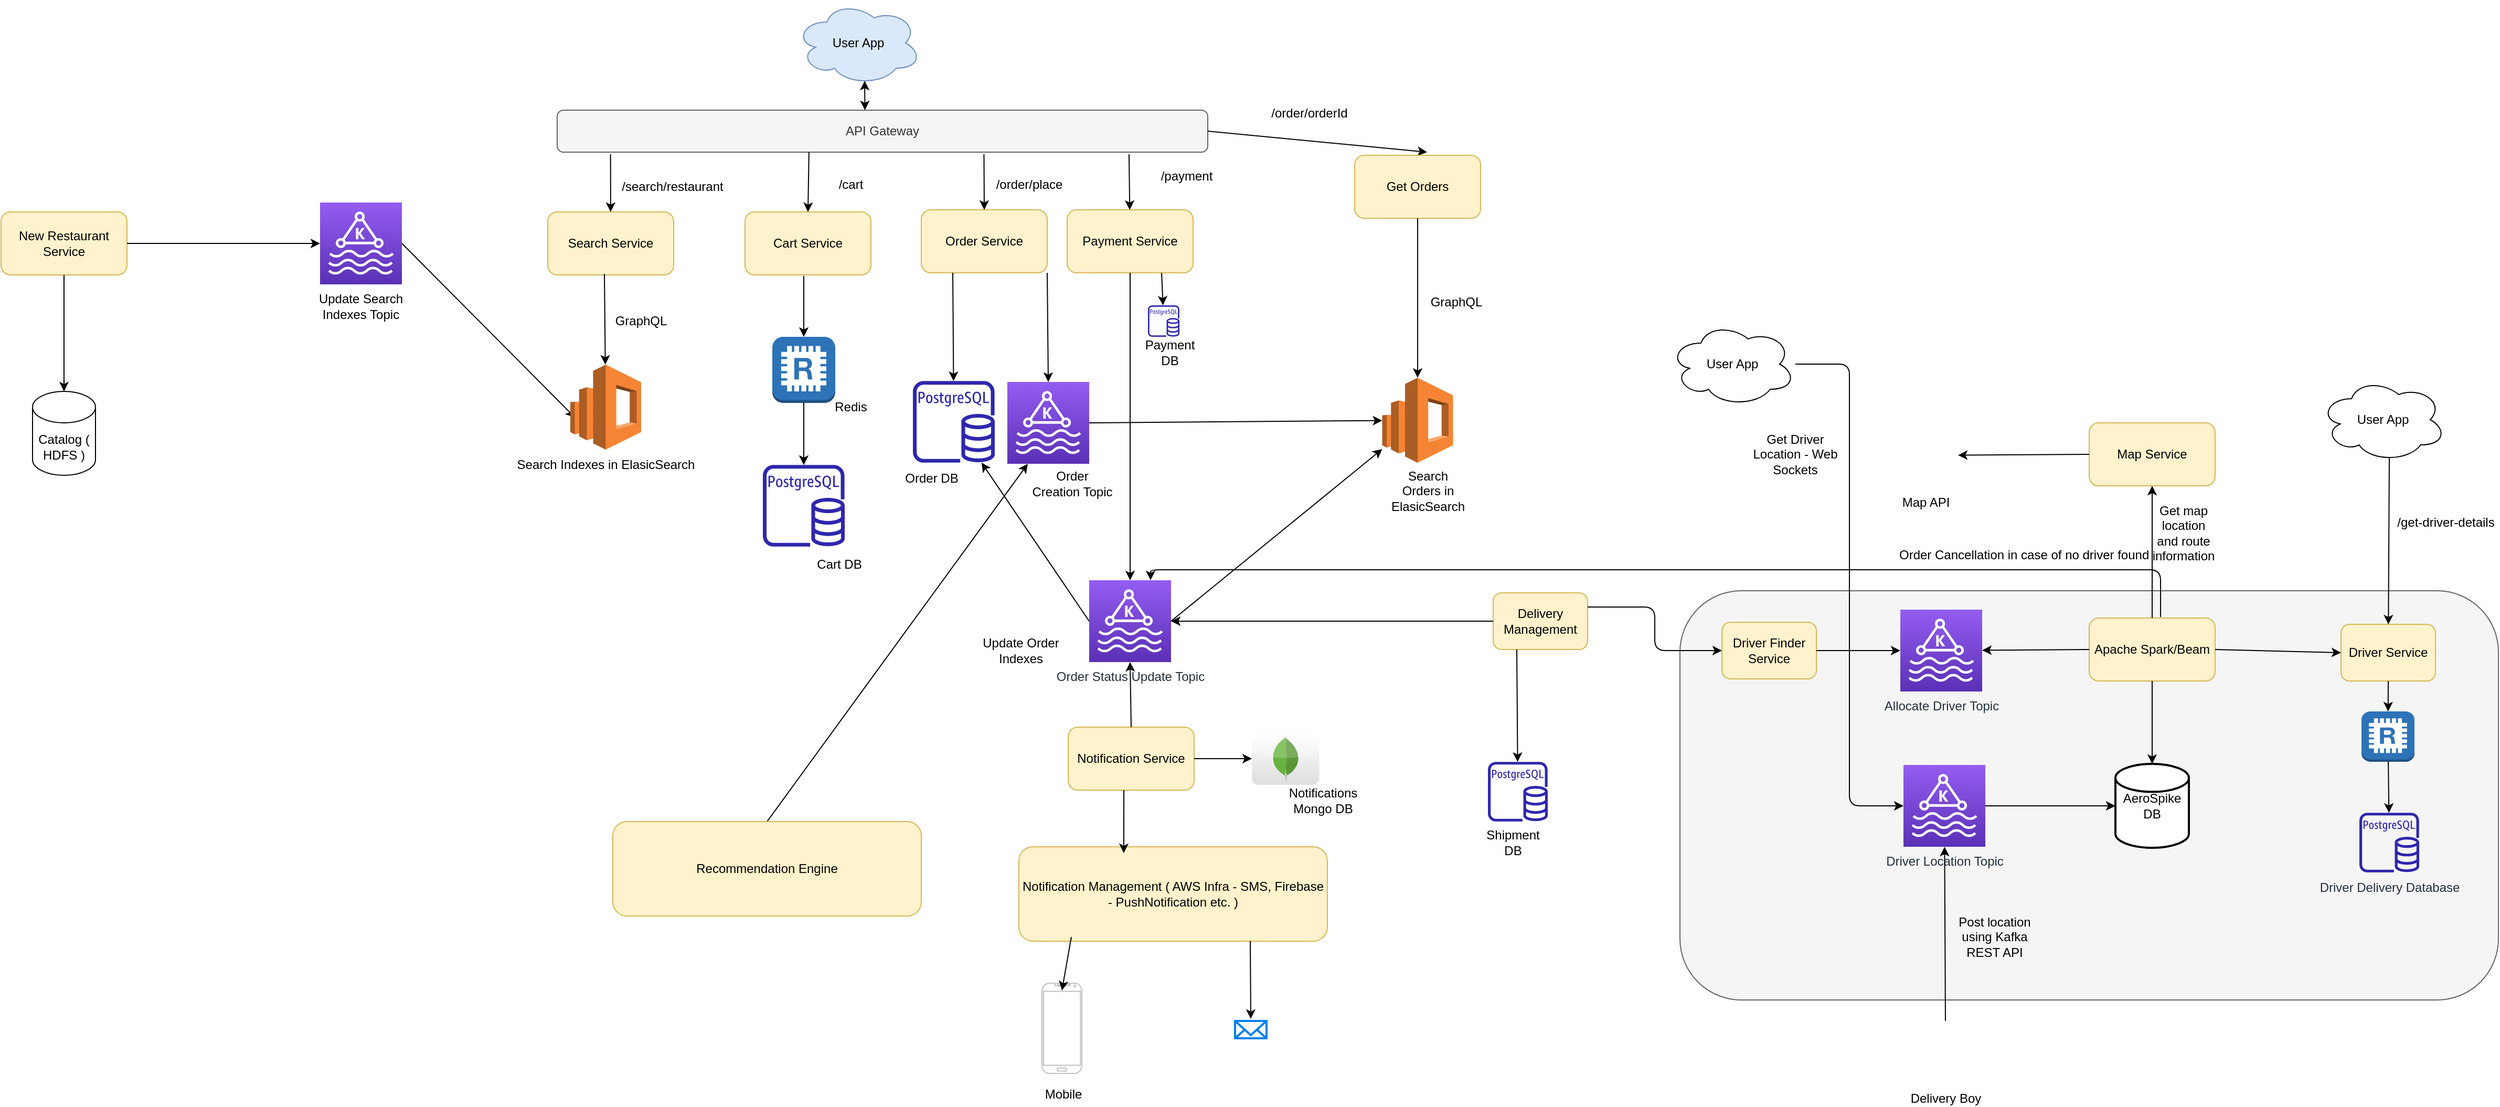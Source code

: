 <mxfile version="19.0.0" type="github">
  <diagram id="wnJz8kT59XUkkc-jXowL" name="Page-1">
    <mxGraphModel dx="1636" dy="1523" grid="1" gridSize="10" guides="1" tooltips="1" connect="1" arrows="1" fold="1" page="1" pageScale="1" pageWidth="850" pageHeight="1100" math="0" shadow="0">
      <root>
        <mxCell id="0" />
        <mxCell id="1" parent="0" />
        <mxCell id="q8Zk_S6X2Y8jFyI1biVI-7" value="" style="endArrow=classic;html=1;exitX=0.5;exitY=0;exitDx=0;exitDy=0;curved=1;entryX=0.25;entryY=1;entryDx=0;entryDy=0;entryPerimeter=0;" edge="1" parent="1" source="q8Zk_S6X2Y8jFyI1biVI-6" target="sgyjoKGfFcgplxuwhduN-41">
          <mxGeometry width="50" height="50" relative="1" as="geometry">
            <mxPoint x="595" y="608" as="sourcePoint" />
            <mxPoint x="640" y="500" as="targetPoint" />
          </mxGeometry>
        </mxCell>
        <mxCell id="sgyjoKGfFcgplxuwhduN-1" value="User App" style="ellipse;shape=cloud;whiteSpace=wrap;html=1;fillColor=#dae8fc;strokeColor=#6c8ebf;" parent="1" vertex="1">
          <mxGeometry x="417" y="-2" width="120" height="80" as="geometry" />
        </mxCell>
        <mxCell id="sgyjoKGfFcgplxuwhduN-2" value="API Gateway" style="rounded=1;whiteSpace=wrap;html=1;fillColor=#f5f5f5;fontColor=#333333;strokeColor=#666666;" parent="1" vertex="1">
          <mxGeometry x="190" y="102" width="620" height="40" as="geometry" />
        </mxCell>
        <mxCell id="sgyjoKGfFcgplxuwhduN-3" value="Search Service" style="rounded=1;whiteSpace=wrap;html=1;fillColor=#fff2cc;strokeColor=#d6b656;" parent="1" vertex="1">
          <mxGeometry x="181" y="199" width="120" height="60" as="geometry" />
        </mxCell>
        <mxCell id="sgyjoKGfFcgplxuwhduN-4" value="" style="endArrow=classic;html=1;rounded=0;exitX=0.082;exitY=1.05;exitDx=0;exitDy=0;exitPerimeter=0;" parent="1" source="sgyjoKGfFcgplxuwhduN-2" target="sgyjoKGfFcgplxuwhduN-3" edge="1">
          <mxGeometry width="50" height="50" relative="1" as="geometry">
            <mxPoint x="470" y="250" as="sourcePoint" />
            <mxPoint x="520" y="200" as="targetPoint" />
          </mxGeometry>
        </mxCell>
        <mxCell id="sgyjoKGfFcgplxuwhduN-5" value="/search/restaurant" style="text;html=1;strokeColor=none;fillColor=none;align=center;verticalAlign=middle;whiteSpace=wrap;rounded=0;" parent="1" vertex="1">
          <mxGeometry x="270" y="160" width="60" height="30" as="geometry" />
        </mxCell>
        <mxCell id="sgyjoKGfFcgplxuwhduN-7" value="" style="endArrow=classic;startArrow=classic;html=1;rounded=0;exitX=0.55;exitY=0.95;exitDx=0;exitDy=0;exitPerimeter=0;entryX=0.473;entryY=0;entryDx=0;entryDy=0;entryPerimeter=0;" parent="1" source="sgyjoKGfFcgplxuwhduN-1" target="sgyjoKGfFcgplxuwhduN-2" edge="1">
          <mxGeometry width="50" height="50" relative="1" as="geometry">
            <mxPoint x="470" y="250" as="sourcePoint" />
            <mxPoint x="520" y="200" as="targetPoint" />
          </mxGeometry>
        </mxCell>
        <mxCell id="sgyjoKGfFcgplxuwhduN-10" value="" style="endArrow=classic;html=1;rounded=0;exitX=0.45;exitY=0.983;exitDx=0;exitDy=0;exitPerimeter=0;" parent="1" source="sgyjoKGfFcgplxuwhduN-3" target="sgyjoKGfFcgplxuwhduN-19" edge="1">
          <mxGeometry width="50" height="50" relative="1" as="geometry">
            <mxPoint x="250.84" y="154" as="sourcePoint" />
            <mxPoint x="234.5" y="300" as="targetPoint" />
          </mxGeometry>
        </mxCell>
        <mxCell id="sgyjoKGfFcgplxuwhduN-12" value="Catalog ( HDFS )" style="shape=cylinder3;whiteSpace=wrap;html=1;boundedLbl=1;backgroundOutline=1;size=15;" parent="1" vertex="1">
          <mxGeometry x="-310" y="370" width="60" height="80" as="geometry" />
        </mxCell>
        <mxCell id="sgyjoKGfFcgplxuwhduN-15" value="New Restaurant Service" style="rounded=1;whiteSpace=wrap;html=1;fillColor=#fff2cc;strokeColor=#d6b656;" parent="1" vertex="1">
          <mxGeometry x="-340" y="199" width="120" height="60" as="geometry" />
        </mxCell>
        <mxCell id="sgyjoKGfFcgplxuwhduN-16" value="" style="endArrow=classic;html=1;rounded=0;exitX=0.5;exitY=1;exitDx=0;exitDy=0;" parent="1" source="sgyjoKGfFcgplxuwhduN-15" target="sgyjoKGfFcgplxuwhduN-12" edge="1">
          <mxGeometry width="50" height="50" relative="1" as="geometry">
            <mxPoint x="-270" y="260" as="sourcePoint" />
            <mxPoint x="20" y="270" as="targetPoint" />
          </mxGeometry>
        </mxCell>
        <mxCell id="sgyjoKGfFcgplxuwhduN-17" value="" style="endArrow=classic;html=1;rounded=0;" parent="1" source="sgyjoKGfFcgplxuwhduN-15" target="sgyjoKGfFcgplxuwhduN-21" edge="1">
          <mxGeometry width="50" height="50" relative="1" as="geometry">
            <mxPoint x="-30" y="320" as="sourcePoint" />
            <mxPoint x="-60" y="229" as="targetPoint" />
          </mxGeometry>
        </mxCell>
        <mxCell id="sgyjoKGfFcgplxuwhduN-18" value="" style="endArrow=classic;html=1;rounded=0;exitX=1;exitY=0.5;exitDx=0;exitDy=0;exitPerimeter=0;entryX=0.067;entryY=0.623;entryDx=0;entryDy=0;entryPerimeter=0;" parent="1" source="sgyjoKGfFcgplxuwhduN-21" edge="1" target="sgyjoKGfFcgplxuwhduN-19">
          <mxGeometry width="50" height="50" relative="1" as="geometry">
            <mxPoint x="60" y="229" as="sourcePoint" />
            <mxPoint x="193.17" y="309.822" as="targetPoint" />
          </mxGeometry>
        </mxCell>
        <mxCell id="sgyjoKGfFcgplxuwhduN-19" value="&lt;span style=&quot;&quot;&gt;Search Indexes in ElasicSearch&lt;/span&gt;" style="outlineConnect=0;dashed=0;verticalLabelPosition=bottom;verticalAlign=top;align=center;html=1;shape=mxgraph.aws3.elasticsearch_service;fillColor=#F58534;gradientColor=none;" parent="1" vertex="1">
          <mxGeometry x="202.5" y="344.5" width="67.5" height="81" as="geometry" />
        </mxCell>
        <mxCell id="sgyjoKGfFcgplxuwhduN-21" value="" style="sketch=0;points=[[0,0,0],[0.25,0,0],[0.5,0,0],[0.75,0,0],[1,0,0],[0,1,0],[0.25,1,0],[0.5,1,0],[0.75,1,0],[1,1,0],[0,0.25,0],[0,0.5,0],[0,0.75,0],[1,0.25,0],[1,0.5,0],[1,0.75,0]];outlineConnect=0;fontColor=#232F3E;gradientColor=#945DF2;gradientDirection=north;fillColor=#5A30B5;strokeColor=#ffffff;dashed=0;verticalLabelPosition=bottom;verticalAlign=top;align=center;html=1;fontSize=12;fontStyle=0;aspect=fixed;shape=mxgraph.aws4.resourceIcon;resIcon=mxgraph.aws4.managed_streaming_for_kafka;" parent="1" vertex="1">
          <mxGeometry x="-36" y="190" width="78" height="78" as="geometry" />
        </mxCell>
        <mxCell id="sgyjoKGfFcgplxuwhduN-23" value="Cart Service" style="rounded=1;whiteSpace=wrap;html=1;fillColor=#fff2cc;strokeColor=#d6b656;" parent="1" vertex="1">
          <mxGeometry x="369" y="199" width="120" height="60" as="geometry" />
        </mxCell>
        <mxCell id="sgyjoKGfFcgplxuwhduN-25" value="" style="endArrow=classic;html=1;rounded=0;exitX=0.387;exitY=1;exitDx=0;exitDy=0;exitPerimeter=0;entryX=0.5;entryY=0;entryDx=0;entryDy=0;" parent="1" source="sgyjoKGfFcgplxuwhduN-2" target="sgyjoKGfFcgplxuwhduN-23" edge="1">
          <mxGeometry width="50" height="50" relative="1" as="geometry">
            <mxPoint x="260.84" y="164" as="sourcePoint" />
            <mxPoint x="260.944" y="219" as="targetPoint" />
          </mxGeometry>
        </mxCell>
        <mxCell id="sgyjoKGfFcgplxuwhduN-26" value="/cart" style="text;html=1;strokeColor=none;fillColor=none;align=center;verticalAlign=middle;whiteSpace=wrap;rounded=0;" parent="1" vertex="1">
          <mxGeometry x="440" y="158" width="60" height="30" as="geometry" />
        </mxCell>
        <mxCell id="sgyjoKGfFcgplxuwhduN-27" value="" style="outlineConnect=0;dashed=0;verticalLabelPosition=bottom;verticalAlign=top;align=center;html=1;shape=mxgraph.aws3.redis;fillColor=#2E73B8;gradientColor=none;" parent="1" vertex="1">
          <mxGeometry x="395" y="318" width="60" height="63" as="geometry" />
        </mxCell>
        <mxCell id="sgyjoKGfFcgplxuwhduN-28" value="" style="endArrow=classic;html=1;rounded=0;" parent="1" target="sgyjoKGfFcgplxuwhduN-27" edge="1">
          <mxGeometry width="50" height="50" relative="1" as="geometry">
            <mxPoint x="425" y="260" as="sourcePoint" />
            <mxPoint x="244.363" y="310" as="targetPoint" />
          </mxGeometry>
        </mxCell>
        <mxCell id="sgyjoKGfFcgplxuwhduN-29" value="" style="sketch=0;outlineConnect=0;fontColor=#232F3E;gradientColor=none;fillColor=#2E27AD;strokeColor=none;dashed=0;verticalLabelPosition=bottom;verticalAlign=top;align=center;html=1;fontSize=12;fontStyle=0;aspect=fixed;pointerEvents=1;shape=mxgraph.aws4.rds_postgresql_instance;" parent="1" vertex="1">
          <mxGeometry x="386" y="440" width="78" height="78" as="geometry" />
        </mxCell>
        <mxCell id="sgyjoKGfFcgplxuwhduN-30" value="" style="endArrow=classic;html=1;rounded=0;exitX=0.5;exitY=1;exitDx=0;exitDy=0;exitPerimeter=0;" parent="1" source="sgyjoKGfFcgplxuwhduN-27" target="sgyjoKGfFcgplxuwhduN-29" edge="1">
          <mxGeometry width="50" height="50" relative="1" as="geometry">
            <mxPoint x="440" y="400" as="sourcePoint" />
            <mxPoint x="490" y="350" as="targetPoint" />
          </mxGeometry>
        </mxCell>
        <mxCell id="sgyjoKGfFcgplxuwhduN-31" value="Order Service" style="rounded=1;whiteSpace=wrap;html=1;fillColor=#fff2cc;strokeColor=#d6b656;" parent="1" vertex="1">
          <mxGeometry x="537" y="197" width="120" height="60" as="geometry" />
        </mxCell>
        <mxCell id="sgyjoKGfFcgplxuwhduN-32" value="" style="endArrow=classic;html=1;rounded=0;exitX=0.656;exitY=1.05;exitDx=0;exitDy=0;exitPerimeter=0;entryX=0.5;entryY=0;entryDx=0;entryDy=0;" parent="1" source="sgyjoKGfFcgplxuwhduN-2" target="sgyjoKGfFcgplxuwhduN-31" edge="1">
          <mxGeometry width="50" height="50" relative="1" as="geometry">
            <mxPoint x="439.94" y="152" as="sourcePoint" />
            <mxPoint x="439" y="209" as="targetPoint" />
          </mxGeometry>
        </mxCell>
        <mxCell id="sgyjoKGfFcgplxuwhduN-33" value="/order/place" style="text;html=1;strokeColor=none;fillColor=none;align=center;verticalAlign=middle;whiteSpace=wrap;rounded=0;" parent="1" vertex="1">
          <mxGeometry x="610" y="158" width="60" height="30" as="geometry" />
        </mxCell>
        <mxCell id="sgyjoKGfFcgplxuwhduN-34" value="" style="sketch=0;outlineConnect=0;fontColor=#232F3E;gradientColor=none;fillColor=#2E27AD;strokeColor=none;dashed=0;verticalLabelPosition=bottom;verticalAlign=top;align=center;html=1;fontSize=12;fontStyle=0;aspect=fixed;pointerEvents=1;shape=mxgraph.aws4.rds_postgresql_instance;" parent="1" vertex="1">
          <mxGeometry x="529" y="360" width="78" height="78" as="geometry" />
        </mxCell>
        <mxCell id="sgyjoKGfFcgplxuwhduN-35" value="" style="endArrow=classic;html=1;rounded=0;exitX=0.25;exitY=1;exitDx=0;exitDy=0;" parent="1" source="sgyjoKGfFcgplxuwhduN-31" target="sgyjoKGfFcgplxuwhduN-34" edge="1">
          <mxGeometry width="50" height="50" relative="1" as="geometry">
            <mxPoint x="500" y="350" as="sourcePoint" />
            <mxPoint x="550" y="300" as="targetPoint" />
          </mxGeometry>
        </mxCell>
        <mxCell id="sgyjoKGfFcgplxuwhduN-36" value="" style="outlineConnect=0;dashed=0;verticalLabelPosition=bottom;verticalAlign=top;align=center;html=1;shape=mxgraph.aws3.elasticsearch_service;fillColor=#F58534;gradientColor=none;" parent="1" vertex="1">
          <mxGeometry x="976.25" y="357" width="67.5" height="81" as="geometry" />
        </mxCell>
        <mxCell id="sgyjoKGfFcgplxuwhduN-37" value="" style="endArrow=classic;html=1;rounded=0;exitX=1;exitY=0.5;exitDx=0;exitDy=0;entryX=0.575;entryY=-0.05;entryDx=0;entryDy=0;entryPerimeter=0;" parent="1" source="sgyjoKGfFcgplxuwhduN-2" target="sgyjoKGfFcgplxuwhduN-38" edge="1">
          <mxGeometry width="50" height="50" relative="1" as="geometry">
            <mxPoint x="560" y="380" as="sourcePoint" />
            <mxPoint x="790" y="200" as="targetPoint" />
          </mxGeometry>
        </mxCell>
        <mxCell id="sgyjoKGfFcgplxuwhduN-38" value="Get Orders" style="rounded=1;whiteSpace=wrap;html=1;fillColor=#fff2cc;strokeColor=#d6b656;" parent="1" vertex="1">
          <mxGeometry x="950" y="145" width="120" height="60" as="geometry" />
        </mxCell>
        <mxCell id="sgyjoKGfFcgplxuwhduN-39" value="" style="endArrow=classic;html=1;rounded=0;exitX=0.5;exitY=1;exitDx=0;exitDy=0;" parent="1" source="sgyjoKGfFcgplxuwhduN-38" target="sgyjoKGfFcgplxuwhduN-36" edge="1">
          <mxGeometry width="50" height="50" relative="1" as="geometry">
            <mxPoint x="560" y="320" as="sourcePoint" />
            <mxPoint x="610" y="270" as="targetPoint" />
          </mxGeometry>
        </mxCell>
        <mxCell id="sgyjoKGfFcgplxuwhduN-40" value="Search Orders in ElasicSearch" style="text;html=1;strokeColor=none;fillColor=none;align=center;verticalAlign=middle;whiteSpace=wrap;rounded=0;" parent="1" vertex="1">
          <mxGeometry x="990" y="450" width="60" height="30" as="geometry" />
        </mxCell>
        <mxCell id="sgyjoKGfFcgplxuwhduN-41" value="" style="sketch=0;points=[[0,0,0],[0.25,0,0],[0.5,0,0],[0.75,0,0],[1,0,0],[0,1,0],[0.25,1,0],[0.5,1,0],[0.75,1,0],[1,1,0],[0,0.25,0],[0,0.5,0],[0,0.75,0],[1,0.25,0],[1,0.5,0],[1,0.75,0]];outlineConnect=0;fontColor=#232F3E;gradientColor=#945DF2;gradientDirection=north;fillColor=#5A30B5;strokeColor=#ffffff;dashed=0;verticalLabelPosition=bottom;verticalAlign=top;align=center;html=1;fontSize=12;fontStyle=0;aspect=fixed;shape=mxgraph.aws4.resourceIcon;resIcon=mxgraph.aws4.managed_streaming_for_kafka;" parent="1" vertex="1">
          <mxGeometry x="619" y="361" width="78" height="78" as="geometry" />
        </mxCell>
        <mxCell id="sgyjoKGfFcgplxuwhduN-42" value="" style="endArrow=classic;html=1;rounded=0;entryX=0.5;entryY=0;entryDx=0;entryDy=0;entryPerimeter=0;exitX=1;exitY=1;exitDx=0;exitDy=0;" parent="1" source="sgyjoKGfFcgplxuwhduN-31" target="sgyjoKGfFcgplxuwhduN-41" edge="1">
          <mxGeometry width="50" height="50" relative="1" as="geometry">
            <mxPoint x="577" y="267" as="sourcePoint" />
            <mxPoint x="577.726" y="370.098" as="targetPoint" />
          </mxGeometry>
        </mxCell>
        <mxCell id="sgyjoKGfFcgplxuwhduN-43" value="Update Search Indexes Topic" style="text;html=1;strokeColor=none;fillColor=none;align=center;verticalAlign=middle;whiteSpace=wrap;rounded=0;" parent="1" vertex="1">
          <mxGeometry x="-52" y="274" width="110" height="30" as="geometry" />
        </mxCell>
        <mxCell id="sgyjoKGfFcgplxuwhduN-44" value="Update Order Indexes" style="text;html=1;strokeColor=none;fillColor=none;align=center;verticalAlign=middle;whiteSpace=wrap;rounded=0;" parent="1" vertex="1">
          <mxGeometry x="577" y="602" width="110" height="30" as="geometry" />
        </mxCell>
        <mxCell id="sgyjoKGfFcgplxuwhduN-45" value="" style="endArrow=classic;html=1;rounded=0;exitX=1;exitY=0.5;exitDx=0;exitDy=0;exitPerimeter=0;" parent="1" source="sgyjoKGfFcgplxuwhduN-41" target="sgyjoKGfFcgplxuwhduN-36" edge="1">
          <mxGeometry width="50" height="50" relative="1" as="geometry">
            <mxPoint x="435" y="270" as="sourcePoint" />
            <mxPoint x="435" y="328" as="targetPoint" />
          </mxGeometry>
        </mxCell>
        <mxCell id="sgyjoKGfFcgplxuwhduN-46" value="Payment Service" style="rounded=1;whiteSpace=wrap;html=1;fillColor=#fff2cc;strokeColor=#d6b656;" parent="1" vertex="1">
          <mxGeometry x="676" y="197" width="120" height="60" as="geometry" />
        </mxCell>
        <mxCell id="sgyjoKGfFcgplxuwhduN-47" value="Order Status Update Topic" style="sketch=0;points=[[0,0,0],[0.25,0,0],[0.5,0,0],[0.75,0,0],[1,0,0],[0,1,0],[0.25,1,0],[0.5,1,0],[0.75,1,0],[1,1,0],[0,0.25,0],[0,0.5,0],[0,0.75,0],[1,0.25,0],[1,0.5,0],[1,0.75,0]];outlineConnect=0;fontColor=#232F3E;gradientColor=#945DF2;gradientDirection=north;fillColor=#5A30B5;strokeColor=#ffffff;dashed=0;verticalLabelPosition=bottom;verticalAlign=top;align=center;html=1;fontSize=12;fontStyle=0;aspect=fixed;shape=mxgraph.aws4.resourceIcon;resIcon=mxgraph.aws4.managed_streaming_for_kafka;" parent="1" vertex="1">
          <mxGeometry x="697" y="550" width="78" height="78" as="geometry" />
        </mxCell>
        <mxCell id="sgyjoKGfFcgplxuwhduN-48" value="/payment" style="text;html=1;strokeColor=none;fillColor=none;align=center;verticalAlign=middle;whiteSpace=wrap;rounded=0;" parent="1" vertex="1">
          <mxGeometry x="760" y="150" width="60" height="30" as="geometry" />
        </mxCell>
        <mxCell id="sgyjoKGfFcgplxuwhduN-49" value="" style="endArrow=classic;html=1;rounded=0;exitX=0.879;exitY=1.05;exitDx=0;exitDy=0;exitPerimeter=0;" parent="1" source="sgyjoKGfFcgplxuwhduN-2" target="sgyjoKGfFcgplxuwhduN-46" edge="1">
          <mxGeometry width="50" height="50" relative="1" as="geometry">
            <mxPoint x="606.72" y="154" as="sourcePoint" />
            <mxPoint x="607" y="207" as="targetPoint" />
          </mxGeometry>
        </mxCell>
        <mxCell id="sgyjoKGfFcgplxuwhduN-50" value="" style="endArrow=classic;html=1;rounded=0;exitX=0.5;exitY=1;exitDx=0;exitDy=0;" parent="1" source="sgyjoKGfFcgplxuwhduN-46" target="sgyjoKGfFcgplxuwhduN-47" edge="1">
          <mxGeometry width="50" height="50" relative="1" as="geometry">
            <mxPoint x="637" y="267" as="sourcePoint" />
            <mxPoint x="641" y="528" as="targetPoint" />
          </mxGeometry>
        </mxCell>
        <mxCell id="sgyjoKGfFcgplxuwhduN-51" value="Notification Management ( AWS Infra - SMS, Firebase - PushNotification etc. )" style="rounded=1;whiteSpace=wrap;html=1;fillColor=#fff2cc;strokeColor=#d6b656;" parent="1" vertex="1">
          <mxGeometry x="630" y="804" width="294" height="90" as="geometry" />
        </mxCell>
        <mxCell id="sgyjoKGfFcgplxuwhduN-53" value="" style="endArrow=classic;html=1;rounded=0;exitX=1;exitY=0.5;exitDx=0;exitDy=0;exitPerimeter=0;" parent="1" source="sgyjoKGfFcgplxuwhduN-47" target="sgyjoKGfFcgplxuwhduN-36" edge="1">
          <mxGeometry width="50" height="50" relative="1" as="geometry">
            <mxPoint x="750" y="570" as="sourcePoint" />
            <mxPoint x="800" y="520" as="targetPoint" />
          </mxGeometry>
        </mxCell>
        <mxCell id="sgyjoKGfFcgplxuwhduN-54" value="" style="endArrow=classic;html=1;rounded=0;exitX=0;exitY=0.5;exitDx=0;exitDy=0;exitPerimeter=0;" parent="1" source="sgyjoKGfFcgplxuwhduN-47" target="sgyjoKGfFcgplxuwhduN-34" edge="1">
          <mxGeometry width="50" height="50" relative="1" as="geometry">
            <mxPoint x="690" y="440" as="sourcePoint" />
            <mxPoint x="740" y="390" as="targetPoint" />
          </mxGeometry>
        </mxCell>
        <mxCell id="sgyjoKGfFcgplxuwhduN-55" value="Delivery Management" style="rounded=1;whiteSpace=wrap;html=1;fillColor=#fff2cc;strokeColor=#d6b656;" parent="1" vertex="1">
          <mxGeometry x="1082" y="562" width="90" height="54" as="geometry" />
        </mxCell>
        <mxCell id="sgyjoKGfFcgplxuwhduN-56" value="" style="endArrow=classic;html=1;rounded=0;exitX=0;exitY=0.5;exitDx=0;exitDy=0;entryX=1;entryY=0.5;entryDx=0;entryDy=0;entryPerimeter=0;" parent="1" source="sgyjoKGfFcgplxuwhduN-55" target="sgyjoKGfFcgplxuwhduN-47" edge="1">
          <mxGeometry width="50" height="50" relative="1" as="geometry">
            <mxPoint x="1030" y="550" as="sourcePoint" />
            <mxPoint x="770" y="580" as="targetPoint" />
          </mxGeometry>
        </mxCell>
        <object label="" id="sgyjoKGfFcgplxuwhduN-58">
          <mxCell style="sketch=0;outlineConnect=0;fontColor=#232F3E;gradientColor=none;fillColor=#2E27AD;strokeColor=none;dashed=0;verticalLabelPosition=bottom;verticalAlign=top;align=center;html=1;fontSize=12;fontStyle=0;aspect=fixed;pointerEvents=1;shape=mxgraph.aws4.rds_postgresql_instance;" parent="1" vertex="1">
            <mxGeometry x="1077" y="723" width="57" height="57" as="geometry" />
          </mxCell>
        </object>
        <mxCell id="sgyjoKGfFcgplxuwhduN-59" value="" style="endArrow=classic;html=1;rounded=0;exitX=0.25;exitY=1;exitDx=0;exitDy=0;" parent="1" source="sgyjoKGfFcgplxuwhduN-55" target="sgyjoKGfFcgplxuwhduN-58" edge="1">
          <mxGeometry width="50" height="50" relative="1" as="geometry">
            <mxPoint x="930" y="660" as="sourcePoint" />
            <mxPoint x="980" y="610" as="targetPoint" />
          </mxGeometry>
        </mxCell>
        <mxCell id="q8Zk_S6X2Y8jFyI1biVI-1" value="Cart DB" style="text;html=1;strokeColor=none;fillColor=none;align=center;verticalAlign=middle;whiteSpace=wrap;rounded=0;" vertex="1" parent="1">
          <mxGeometry x="429" y="520" width="60" height="30" as="geometry" />
        </mxCell>
        <mxCell id="q8Zk_S6X2Y8jFyI1biVI-2" value="Redis" style="text;html=1;strokeColor=none;fillColor=none;align=center;verticalAlign=middle;whiteSpace=wrap;rounded=0;" vertex="1" parent="1">
          <mxGeometry x="440" y="370" width="60" height="30" as="geometry" />
        </mxCell>
        <mxCell id="q8Zk_S6X2Y8jFyI1biVI-3" value="Order DB" style="text;html=1;strokeColor=none;fillColor=none;align=center;verticalAlign=middle;whiteSpace=wrap;rounded=0;" vertex="1" parent="1">
          <mxGeometry x="517" y="438" width="60" height="30" as="geometry" />
        </mxCell>
        <mxCell id="q8Zk_S6X2Y8jFyI1biVI-4" value="/order/orderId" style="text;html=1;strokeColor=none;fillColor=none;align=center;verticalAlign=middle;whiteSpace=wrap;rounded=0;" vertex="1" parent="1">
          <mxGeometry x="877" y="90" width="60" height="30" as="geometry" />
        </mxCell>
        <mxCell id="q8Zk_S6X2Y8jFyI1biVI-5" value="Order Creation Topic" style="text;html=1;strokeColor=none;fillColor=none;align=center;verticalAlign=middle;whiteSpace=wrap;rounded=0;" vertex="1" parent="1">
          <mxGeometry x="641" y="443" width="80" height="30" as="geometry" />
        </mxCell>
        <mxCell id="q8Zk_S6X2Y8jFyI1biVI-6" value="Recommendation Engine" style="rounded=1;whiteSpace=wrap;html=1;fillColor=#fff2cc;strokeColor=#d6b656;" vertex="1" parent="1">
          <mxGeometry x="243" y="780" width="294" height="90" as="geometry" />
        </mxCell>
        <mxCell id="q8Zk_S6X2Y8jFyI1biVI-8" value="Notification Service" style="rounded=1;whiteSpace=wrap;html=1;fillColor=#fff2cc;strokeColor=#d6b656;" vertex="1" parent="1">
          <mxGeometry x="677" y="690" width="120" height="60" as="geometry" />
        </mxCell>
        <mxCell id="q8Zk_S6X2Y8jFyI1biVI-9" value="" style="endArrow=classic;html=1;curved=1;exitX=0.5;exitY=0;exitDx=0;exitDy=0;entryX=0.5;entryY=1;entryDx=0;entryDy=0;entryPerimeter=0;" edge="1" parent="1" source="q8Zk_S6X2Y8jFyI1biVI-8" target="sgyjoKGfFcgplxuwhduN-47">
          <mxGeometry width="50" height="50" relative="1" as="geometry">
            <mxPoint x="630" y="720" as="sourcePoint" />
            <mxPoint x="680" y="670" as="targetPoint" />
          </mxGeometry>
        </mxCell>
        <mxCell id="q8Zk_S6X2Y8jFyI1biVI-10" value="" style="endArrow=classic;html=1;curved=1;exitX=0.442;exitY=1;exitDx=0;exitDy=0;exitPerimeter=0;entryX=0.34;entryY=0.067;entryDx=0;entryDy=0;entryPerimeter=0;" edge="1" parent="1" source="q8Zk_S6X2Y8jFyI1biVI-8" target="sgyjoKGfFcgplxuwhduN-51">
          <mxGeometry width="50" height="50" relative="1" as="geometry">
            <mxPoint x="757" y="700" as="sourcePoint" />
            <mxPoint x="890" y="750" as="targetPoint" />
          </mxGeometry>
        </mxCell>
        <mxCell id="q8Zk_S6X2Y8jFyI1biVI-12" value="" style="dashed=0;outlineConnect=0;html=1;align=center;labelPosition=center;verticalLabelPosition=bottom;verticalAlign=top;shape=mxgraph.webicons.mongodb;gradientColor=#DFDEDE" vertex="1" parent="1">
          <mxGeometry x="852.05" y="695" width="64.2" height="50" as="geometry" />
        </mxCell>
        <mxCell id="q8Zk_S6X2Y8jFyI1biVI-13" value="" style="endArrow=classic;html=1;curved=1;exitX=1;exitY=0.5;exitDx=0;exitDy=0;" edge="1" parent="1" source="q8Zk_S6X2Y8jFyI1biVI-8" target="q8Zk_S6X2Y8jFyI1biVI-12">
          <mxGeometry width="50" height="50" relative="1" as="geometry">
            <mxPoint x="630" y="770" as="sourcePoint" />
            <mxPoint x="680" y="720" as="targetPoint" />
          </mxGeometry>
        </mxCell>
        <mxCell id="q8Zk_S6X2Y8jFyI1biVI-14" value="Notifications Mongo DB" style="text;html=1;strokeColor=none;fillColor=none;align=center;verticalAlign=middle;whiteSpace=wrap;rounded=0;" vertex="1" parent="1">
          <mxGeometry x="890" y="745" width="60" height="30" as="geometry" />
        </mxCell>
        <mxCell id="q8Zk_S6X2Y8jFyI1biVI-15" value="" style="sketch=0;outlineConnect=0;fontColor=#232F3E;gradientColor=none;fillColor=#2E27AD;strokeColor=none;dashed=0;verticalLabelPosition=bottom;verticalAlign=top;align=center;html=1;fontSize=12;fontStyle=0;aspect=fixed;pointerEvents=1;shape=mxgraph.aws4.rds_postgresql_instance;" vertex="1" parent="1">
          <mxGeometry x="753" y="288" width="30" height="30" as="geometry" />
        </mxCell>
        <mxCell id="q8Zk_S6X2Y8jFyI1biVI-16" value="Payment DB" style="text;html=1;strokeColor=none;fillColor=none;align=center;verticalAlign=middle;whiteSpace=wrap;rounded=0;" vertex="1" parent="1">
          <mxGeometry x="744" y="318" width="60" height="30" as="geometry" />
        </mxCell>
        <mxCell id="q8Zk_S6X2Y8jFyI1biVI-17" value="" style="endArrow=classic;html=1;curved=1;exitX=0.75;exitY=1;exitDx=0;exitDy=0;" edge="1" parent="1" source="sgyjoKGfFcgplxuwhduN-46" target="q8Zk_S6X2Y8jFyI1biVI-15">
          <mxGeometry width="50" height="50" relative="1" as="geometry">
            <mxPoint x="690" y="360" as="sourcePoint" />
            <mxPoint x="740" y="310" as="targetPoint" />
          </mxGeometry>
        </mxCell>
        <mxCell id="q8Zk_S6X2Y8jFyI1biVI-18" value="Shipment DB" style="text;html=1;strokeColor=none;fillColor=none;align=center;verticalAlign=middle;whiteSpace=wrap;rounded=0;" vertex="1" parent="1">
          <mxGeometry x="1071" y="785" width="60" height="30" as="geometry" />
        </mxCell>
        <mxCell id="q8Zk_S6X2Y8jFyI1biVI-19" value="" style="verticalLabelPosition=bottom;verticalAlign=top;html=1;shadow=0;dashed=0;strokeWidth=1;shape=mxgraph.android.phone2;strokeColor=#c0c0c0;" vertex="1" parent="1">
          <mxGeometry x="652" y="934" width="38" height="86" as="geometry" />
        </mxCell>
        <mxCell id="q8Zk_S6X2Y8jFyI1biVI-20" value="Mobile" style="text;html=1;align=center;verticalAlign=middle;resizable=0;points=[];autosize=1;strokeColor=none;fillColor=none;" vertex="1" parent="1">
          <mxGeometry x="647" y="1030" width="50" height="20" as="geometry" />
        </mxCell>
        <mxCell id="q8Zk_S6X2Y8jFyI1biVI-21" value="" style="html=1;verticalLabelPosition=bottom;align=center;labelBackgroundColor=#ffffff;verticalAlign=top;strokeWidth=2;strokeColor=#0080F0;shadow=0;dashed=0;shape=mxgraph.ios7.icons.mail;" vertex="1" parent="1">
          <mxGeometry x="836" y="970" width="30" height="16.5" as="geometry" />
        </mxCell>
        <mxCell id="q8Zk_S6X2Y8jFyI1biVI-23" value="" style="endArrow=classic;html=1;curved=1;exitX=0.75;exitY=1;exitDx=0;exitDy=0;entryX=0.5;entryY=-0.121;entryDx=0;entryDy=0;entryPerimeter=0;" edge="1" parent="1" source="sgyjoKGfFcgplxuwhduN-51" target="q8Zk_S6X2Y8jFyI1biVI-21">
          <mxGeometry width="50" height="50" relative="1" as="geometry">
            <mxPoint x="713.5" y="904" as="sourcePoint" />
            <mxPoint x="681" y="951.998" as="targetPoint" />
          </mxGeometry>
        </mxCell>
        <mxCell id="q8Zk_S6X2Y8jFyI1biVI-24" value="" style="endArrow=classic;html=1;curved=1;entryX=0.5;entryY=0.081;entryDx=0;entryDy=0;entryPerimeter=0;" edge="1" parent="1" target="q8Zk_S6X2Y8jFyI1biVI-19">
          <mxGeometry width="50" height="50" relative="1" as="geometry">
            <mxPoint x="680" y="890" as="sourcePoint" />
            <mxPoint x="690" y="860" as="targetPoint" />
          </mxGeometry>
        </mxCell>
        <mxCell id="q8Zk_S6X2Y8jFyI1biVI-25" value="" style="rounded=1;whiteSpace=wrap;html=1;fillColor=#f5f5f5;fontColor=#333333;strokeColor=#666666;" vertex="1" parent="1">
          <mxGeometry x="1260" y="560" width="780" height="390" as="geometry" />
        </mxCell>
        <mxCell id="q8Zk_S6X2Y8jFyI1biVI-26" value="Driver Finder Service" style="rounded=1;whiteSpace=wrap;html=1;fillColor=#fff2cc;strokeColor=#d6b656;" vertex="1" parent="1">
          <mxGeometry x="1300" y="590" width="90" height="54" as="geometry" />
        </mxCell>
        <mxCell id="q8Zk_S6X2Y8jFyI1biVI-27" value="" style="endArrow=classic;html=1;exitX=1;exitY=0.25;exitDx=0;exitDy=0;entryX=0;entryY=0.5;entryDx=0;entryDy=0;edgeStyle=orthogonalEdgeStyle;" edge="1" parent="1" source="sgyjoKGfFcgplxuwhduN-55" target="q8Zk_S6X2Y8jFyI1biVI-26">
          <mxGeometry width="50" height="50" relative="1" as="geometry">
            <mxPoint x="1140" y="740" as="sourcePoint" />
            <mxPoint x="1190" y="690" as="targetPoint" />
          </mxGeometry>
        </mxCell>
        <mxCell id="q8Zk_S6X2Y8jFyI1biVI-28" value="Allocate Driver Topic" style="sketch=0;points=[[0,0,0],[0.25,0,0],[0.5,0,0],[0.75,0,0],[1,0,0],[0,1,0],[0.25,1,0],[0.5,1,0],[0.75,1,0],[1,1,0],[0,0.25,0],[0,0.5,0],[0,0.75,0],[1,0.25,0],[1,0.5,0],[1,0.75,0]];outlineConnect=0;fontColor=#232F3E;gradientColor=#945DF2;gradientDirection=north;fillColor=#5A30B5;strokeColor=#ffffff;dashed=0;verticalLabelPosition=bottom;verticalAlign=top;align=center;html=1;fontSize=12;fontStyle=0;aspect=fixed;shape=mxgraph.aws4.resourceIcon;resIcon=mxgraph.aws4.managed_streaming_for_kafka;" vertex="1" parent="1">
          <mxGeometry x="1470" y="578" width="78" height="78" as="geometry" />
        </mxCell>
        <mxCell id="q8Zk_S6X2Y8jFyI1biVI-29" value="" style="endArrow=classic;html=1;curved=1;entryX=0;entryY=0.5;entryDx=0;entryDy=0;entryPerimeter=0;" edge="1" parent="1" source="q8Zk_S6X2Y8jFyI1biVI-26" target="q8Zk_S6X2Y8jFyI1biVI-28">
          <mxGeometry width="50" height="50" relative="1" as="geometry">
            <mxPoint x="1530" y="690" as="sourcePoint" />
            <mxPoint x="1580" y="640" as="targetPoint" />
          </mxGeometry>
        </mxCell>
        <mxCell id="q8Zk_S6X2Y8jFyI1biVI-30" value="Apache Spark/Beam" style="rounded=1;whiteSpace=wrap;html=1;fillColor=#fff2cc;strokeColor=#d6b656;" vertex="1" parent="1">
          <mxGeometry x="1650" y="586" width="120" height="60" as="geometry" />
        </mxCell>
        <mxCell id="q8Zk_S6X2Y8jFyI1biVI-31" value="" style="endArrow=classic;html=1;curved=1;exitX=0;exitY=0.5;exitDx=0;exitDy=0;" edge="1" parent="1" source="q8Zk_S6X2Y8jFyI1biVI-30" target="q8Zk_S6X2Y8jFyI1biVI-28">
          <mxGeometry width="50" height="50" relative="1" as="geometry">
            <mxPoint x="1530" y="690" as="sourcePoint" />
            <mxPoint x="1580" y="640" as="targetPoint" />
          </mxGeometry>
        </mxCell>
        <mxCell id="q8Zk_S6X2Y8jFyI1biVI-32" value="AeroSpike DB" style="strokeWidth=2;html=1;shape=mxgraph.flowchart.database;whiteSpace=wrap;" vertex="1" parent="1">
          <mxGeometry x="1675" y="725" width="70" height="80" as="geometry" />
        </mxCell>
        <mxCell id="q8Zk_S6X2Y8jFyI1biVI-34" value="" style="endArrow=classic;html=1;curved=1;exitX=0.5;exitY=1;exitDx=0;exitDy=0;entryX=0.5;entryY=0;entryDx=0;entryDy=0;entryPerimeter=0;" edge="1" parent="1" source="q8Zk_S6X2Y8jFyI1biVI-30" target="q8Zk_S6X2Y8jFyI1biVI-32">
          <mxGeometry width="50" height="50" relative="1" as="geometry">
            <mxPoint x="1530" y="680" as="sourcePoint" />
            <mxPoint x="1580" y="630" as="targetPoint" />
          </mxGeometry>
        </mxCell>
        <mxCell id="q8Zk_S6X2Y8jFyI1biVI-35" value="Driver Location Topic" style="sketch=0;points=[[0,0,0],[0.25,0,0],[0.5,0,0],[0.75,0,0],[1,0,0],[0,1,0],[0.25,1,0],[0.5,1,0],[0.75,1,0],[1,1,0],[0,0.25,0],[0,0.5,0],[0,0.75,0],[1,0.25,0],[1,0.5,0],[1,0.75,0]];outlineConnect=0;fontColor=#232F3E;gradientColor=#945DF2;gradientDirection=north;fillColor=#5A30B5;strokeColor=#ffffff;dashed=0;verticalLabelPosition=bottom;verticalAlign=top;align=center;html=1;fontSize=12;fontStyle=0;aspect=fixed;shape=mxgraph.aws4.resourceIcon;resIcon=mxgraph.aws4.managed_streaming_for_kafka;" vertex="1" parent="1">
          <mxGeometry x="1473" y="726" width="78" height="78" as="geometry" />
        </mxCell>
        <mxCell id="q8Zk_S6X2Y8jFyI1biVI-38" value="" style="endArrow=classic;html=1;curved=1;exitX=1;exitY=0.5;exitDx=0;exitDy=0;exitPerimeter=0;entryX=0;entryY=0.5;entryDx=0;entryDy=0;entryPerimeter=0;" edge="1" parent="1" source="q8Zk_S6X2Y8jFyI1biVI-35" target="q8Zk_S6X2Y8jFyI1biVI-32">
          <mxGeometry width="50" height="50" relative="1" as="geometry">
            <mxPoint x="1530" y="760" as="sourcePoint" />
            <mxPoint x="1580" y="710" as="targetPoint" />
          </mxGeometry>
        </mxCell>
        <mxCell id="q8Zk_S6X2Y8jFyI1biVI-40" value="Driver Service" style="rounded=1;whiteSpace=wrap;html=1;fillColor=#fff2cc;strokeColor=#d6b656;" vertex="1" parent="1">
          <mxGeometry x="1890" y="592" width="90" height="54" as="geometry" />
        </mxCell>
        <mxCell id="q8Zk_S6X2Y8jFyI1biVI-41" value="" style="endArrow=classic;html=1;curved=1;exitX=1;exitY=0.5;exitDx=0;exitDy=0;entryX=0;entryY=0.5;entryDx=0;entryDy=0;" edge="1" parent="1" source="q8Zk_S6X2Y8jFyI1biVI-30" target="q8Zk_S6X2Y8jFyI1biVI-40">
          <mxGeometry width="50" height="50" relative="1" as="geometry">
            <mxPoint x="1650" y="760" as="sourcePoint" />
            <mxPoint x="1700" y="710" as="targetPoint" />
          </mxGeometry>
        </mxCell>
        <object label="Driver Delivery Database" id="q8Zk_S6X2Y8jFyI1biVI-42">
          <mxCell style="sketch=0;outlineConnect=0;fontColor=#232F3E;gradientColor=none;fillColor=#2E27AD;strokeColor=none;dashed=0;verticalLabelPosition=bottom;verticalAlign=top;align=center;html=1;fontSize=12;fontStyle=0;aspect=fixed;pointerEvents=1;shape=mxgraph.aws4.rds_postgresql_instance;" vertex="1" parent="1">
            <mxGeometry x="1907.5" y="771.5" width="57" height="57" as="geometry" />
          </mxCell>
        </object>
        <mxCell id="q8Zk_S6X2Y8jFyI1biVI-44" value="" style="outlineConnect=0;dashed=0;verticalLabelPosition=bottom;verticalAlign=top;align=center;html=1;shape=mxgraph.aws3.redis;fillColor=#2E73B8;gradientColor=none;" vertex="1" parent="1">
          <mxGeometry x="1909.5" y="675" width="50.5" height="48" as="geometry" />
        </mxCell>
        <mxCell id="q8Zk_S6X2Y8jFyI1biVI-45" value="" style="endArrow=classic;html=1;curved=1;exitX=0.5;exitY=1;exitDx=0;exitDy=0;" edge="1" parent="1" source="q8Zk_S6X2Y8jFyI1biVI-40" target="q8Zk_S6X2Y8jFyI1biVI-44">
          <mxGeometry width="50" height="50" relative="1" as="geometry">
            <mxPoint x="1810" y="780" as="sourcePoint" />
            <mxPoint x="1860" y="730" as="targetPoint" />
          </mxGeometry>
        </mxCell>
        <mxCell id="q8Zk_S6X2Y8jFyI1biVI-46" value="" style="endArrow=classic;html=1;curved=1;" edge="1" parent="1" source="q8Zk_S6X2Y8jFyI1biVI-44" target="q8Zk_S6X2Y8jFyI1biVI-42">
          <mxGeometry width="50" height="50" relative="1" as="geometry">
            <mxPoint x="1948" y="656" as="sourcePoint" />
            <mxPoint x="1946.222" y="685" as="targetPoint" />
          </mxGeometry>
        </mxCell>
        <mxCell id="q8Zk_S6X2Y8jFyI1biVI-47" value="User App" style="ellipse;shape=cloud;whiteSpace=wrap;html=1;" vertex="1" parent="1">
          <mxGeometry x="1870" y="357" width="120" height="80" as="geometry" />
        </mxCell>
        <mxCell id="q8Zk_S6X2Y8jFyI1biVI-48" value="" style="endArrow=classic;html=1;curved=1;exitX=0.55;exitY=0.95;exitDx=0;exitDy=0;exitPerimeter=0;" edge="1" parent="1" source="q8Zk_S6X2Y8jFyI1biVI-47" target="q8Zk_S6X2Y8jFyI1biVI-40">
          <mxGeometry width="50" height="50" relative="1" as="geometry">
            <mxPoint x="1810" y="620" as="sourcePoint" />
            <mxPoint x="1860" y="570" as="targetPoint" />
          </mxGeometry>
        </mxCell>
        <mxCell id="q8Zk_S6X2Y8jFyI1biVI-49" value="/get-driver-details" style="text;html=1;strokeColor=none;fillColor=none;align=center;verticalAlign=middle;whiteSpace=wrap;rounded=0;" vertex="1" parent="1">
          <mxGeometry x="1940" y="470" width="100" height="50" as="geometry" />
        </mxCell>
        <mxCell id="q8Zk_S6X2Y8jFyI1biVI-50" value="" style="endArrow=classic;html=1;exitX=0.567;exitY=-0.017;exitDx=0;exitDy=0;exitPerimeter=0;edgeStyle=orthogonalEdgeStyle;entryX=0.75;entryY=0;entryDx=0;entryDy=0;entryPerimeter=0;" edge="1" parent="1" source="q8Zk_S6X2Y8jFyI1biVI-30" target="sgyjoKGfFcgplxuwhduN-47">
          <mxGeometry width="50" height="50" relative="1" as="geometry">
            <mxPoint x="1530" y="710" as="sourcePoint" />
            <mxPoint x="1250" y="450" as="targetPoint" />
          </mxGeometry>
        </mxCell>
        <mxCell id="q8Zk_S6X2Y8jFyI1biVI-51" value="Order Cancellation in case of no driver found" style="text;strokeColor=none;fillColor=none;align=left;verticalAlign=middle;spacingLeft=4;spacingRight=4;overflow=hidden;points=[[0,0.5],[1,0.5]];portConstraint=eastwest;rotatable=0;" vertex="1" parent="1">
          <mxGeometry x="1463" y="500" width="282" height="50" as="geometry" />
        </mxCell>
        <mxCell id="q8Zk_S6X2Y8jFyI1biVI-52" value="Delivery Boy" style="shape=image;html=1;verticalAlign=top;verticalLabelPosition=bottom;labelBackgroundColor=#ffffff;imageAspect=0;aspect=fixed;image=https://cdn4.iconfinder.com/data/icons/ibrandify-basic-essentials-icon-set/512/pen_stroke_sketch_doodle_lineart_88-128.png" vertex="1" parent="1">
          <mxGeometry x="1483" y="970" width="60" height="60" as="geometry" />
        </mxCell>
        <mxCell id="q8Zk_S6X2Y8jFyI1biVI-54" value="" style="endArrow=classic;html=1;exitX=0.5;exitY=0;exitDx=0;exitDy=0;" edge="1" parent="1" source="q8Zk_S6X2Y8jFyI1biVI-52" target="q8Zk_S6X2Y8jFyI1biVI-35">
          <mxGeometry width="50" height="50" relative="1" as="geometry">
            <mxPoint x="1550" y="910" as="sourcePoint" />
            <mxPoint x="1600" y="860" as="targetPoint" />
          </mxGeometry>
        </mxCell>
        <mxCell id="q8Zk_S6X2Y8jFyI1biVI-55" value="Post location using Kafka REST API" style="text;html=1;strokeColor=none;fillColor=none;align=center;verticalAlign=middle;whiteSpace=wrap;rounded=0;" vertex="1" parent="1">
          <mxGeometry x="1520" y="860" width="80" height="60" as="geometry" />
        </mxCell>
        <mxCell id="q8Zk_S6X2Y8jFyI1biVI-56" value="" style="endArrow=classic;html=1;exitX=0.5;exitY=0;exitDx=0;exitDy=0;" edge="1" parent="1" source="q8Zk_S6X2Y8jFyI1biVI-30" target="q8Zk_S6X2Y8jFyI1biVI-57">
          <mxGeometry width="50" height="50" relative="1" as="geometry">
            <mxPoint x="1750" y="500" as="sourcePoint" />
            <mxPoint x="1710" y="590" as="targetPoint" />
          </mxGeometry>
        </mxCell>
        <mxCell id="q8Zk_S6X2Y8jFyI1biVI-57" value="Map Service" style="rounded=1;whiteSpace=wrap;html=1;fillColor=#fff2cc;strokeColor=#d6b656;" vertex="1" parent="1">
          <mxGeometry x="1650" y="400" width="120" height="60" as="geometry" />
        </mxCell>
        <mxCell id="q8Zk_S6X2Y8jFyI1biVI-58" value="Map API" style="shape=image;html=1;verticalAlign=top;verticalLabelPosition=bottom;labelBackgroundColor=#ffffff;imageAspect=0;aspect=fixed;image=https://cdn3.iconfinder.com/data/icons/internet-and-web-4/78/internt_web_technology-08-128.png" vertex="1" parent="1">
          <mxGeometry x="1463" y="400" width="62" height="62" as="geometry" />
        </mxCell>
        <mxCell id="q8Zk_S6X2Y8jFyI1biVI-59" value="" style="endArrow=classic;html=1;exitX=0;exitY=0.5;exitDx=0;exitDy=0;" edge="1" parent="1" source="q8Zk_S6X2Y8jFyI1biVI-57" target="q8Zk_S6X2Y8jFyI1biVI-58">
          <mxGeometry width="50" height="50" relative="1" as="geometry">
            <mxPoint x="1660" y="460" as="sourcePoint" />
            <mxPoint x="1710" y="410" as="targetPoint" />
          </mxGeometry>
        </mxCell>
        <mxCell id="q8Zk_S6X2Y8jFyI1biVI-61" value="Get map location and route information" style="text;html=1;strokeColor=none;fillColor=none;align=center;verticalAlign=middle;whiteSpace=wrap;rounded=0;" vertex="1" parent="1">
          <mxGeometry x="1710" y="490" width="60" height="30" as="geometry" />
        </mxCell>
        <mxCell id="q8Zk_S6X2Y8jFyI1biVI-62" value="GraphQL" style="text;html=1;strokeColor=none;fillColor=none;align=center;verticalAlign=middle;whiteSpace=wrap;rounded=0;" vertex="1" parent="1">
          <mxGeometry x="1017" y="270" width="60" height="30" as="geometry" />
        </mxCell>
        <mxCell id="q8Zk_S6X2Y8jFyI1biVI-63" value="GraphQL" style="text;html=1;strokeColor=none;fillColor=none;align=center;verticalAlign=middle;whiteSpace=wrap;rounded=0;" vertex="1" parent="1">
          <mxGeometry x="240" y="288" width="60" height="30" as="geometry" />
        </mxCell>
        <mxCell id="q8Zk_S6X2Y8jFyI1biVI-64" value="User App" style="ellipse;shape=cloud;whiteSpace=wrap;html=1;" vertex="1" parent="1">
          <mxGeometry x="1250" y="304" width="120" height="80" as="geometry" />
        </mxCell>
        <mxCell id="q8Zk_S6X2Y8jFyI1biVI-66" value="" style="endArrow=classic;html=1;edgeStyle=orthogonalEdgeStyle;entryX=0;entryY=0.5;entryDx=0;entryDy=0;entryPerimeter=0;" edge="1" parent="1" source="q8Zk_S6X2Y8jFyI1biVI-64" target="q8Zk_S6X2Y8jFyI1biVI-35">
          <mxGeometry width="50" height="50" relative="1" as="geometry">
            <mxPoint x="1380" y="393" as="sourcePoint" />
            <mxPoint x="1410" y="480" as="targetPoint" />
          </mxGeometry>
        </mxCell>
        <mxCell id="q8Zk_S6X2Y8jFyI1biVI-67" value="Get Driver Location - Web Sockets" style="text;html=1;strokeColor=none;fillColor=none;align=center;verticalAlign=middle;whiteSpace=wrap;rounded=0;" vertex="1" parent="1">
          <mxGeometry x="1320" y="405" width="100" height="50" as="geometry" />
        </mxCell>
      </root>
    </mxGraphModel>
  </diagram>
</mxfile>
